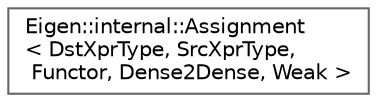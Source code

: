 digraph "Graphical Class Hierarchy"
{
 // LATEX_PDF_SIZE
  bgcolor="transparent";
  edge [fontname=Helvetica,fontsize=10,labelfontname=Helvetica,labelfontsize=10];
  node [fontname=Helvetica,fontsize=10,shape=box,height=0.2,width=0.4];
  rankdir="LR";
  Node0 [id="Node000000",label="Eigen::internal::Assignment\l\< DstXprType, SrcXprType,\l Functor, Dense2Dense, Weak \>",height=0.2,width=0.4,color="grey40", fillcolor="white", style="filled",URL="$structEigen_1_1internal_1_1Assignment_3_01DstXprType_00_01SrcXprType_00_01Functor_00_01Dense2Dense_00_01Weak_01_4.html",tooltip=" "];
}
